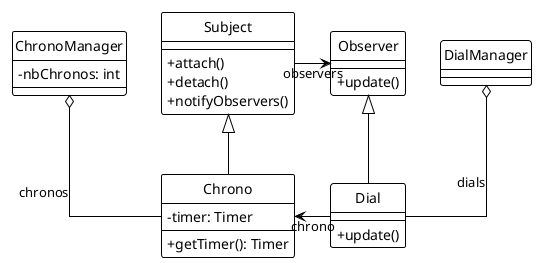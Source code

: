 @startuml
skinparam classAttributeIconSize 0
hide circle

!theme plain
top to bottom direction
skinparam linetype ortho

class Subject {
    +attach()
    +detach()
    +notifyObservers()
}

class Observer {
    +update()
}

class ChronoManager {
    - nbChronos: int
}

class DialManager {

}

class Chrono {
    -timer: Timer
    +getTimer(): Timer
}

class Dial {
    +update()
}

Subject <|-- Chrono
Observer <|-- Dial
Subject -> Observer: observers
Chrono <- Dial: chrono
ChronoManager o-- Chrono: chronos
DialManager o-- Dial: dials
ChronoManager -right[hidden]- Subject
DialManager -left[hidden]- Observer
@enduml
